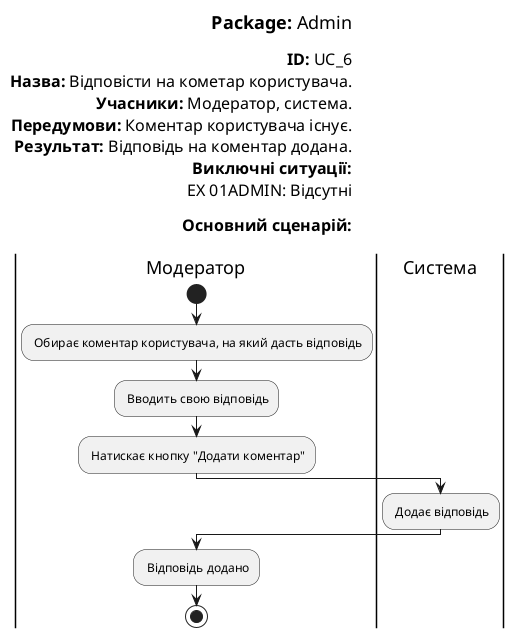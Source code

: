 @startuml
skinparam ArchimateBackgroundColor #ffffff
skinparam	shadowing false
skinparam Note {
	BackgroundColor #f85658
	FontColor #ffffff
}

left header
<font color=000 size=18><b>Package:</b> Admin

<font color=000 size=16><b>ID:</b> UC_6
<font color=000 size=16><b>Назва:</b> Відповісти на кометар користувача.
<font color=000 size=16><b>Учасники:</b> Модератор, система.
<font color=000 size=16><b>Передумови:</b> Коментар користувача існує.
<font color=000 size=16><b>Результат:</b> Відповідь на коментар додана.
<font color=000 size=16><b>Виключні ситуації:</b>
<font color=000 size=16> EX 01ADMIN: Відсутні

<font color=000 size=16><b>Основний сценарій:</b>

end header

|Модератор|
start
: Обирає коментар користувача, на який дасть відповідь;

: Вводить свою відповідь;

: Натискає кнопку "Додати коментар";

|Система|

: Додає відповідь;


|Модератор|

: Відповідь додано;

stop;


@enduml
